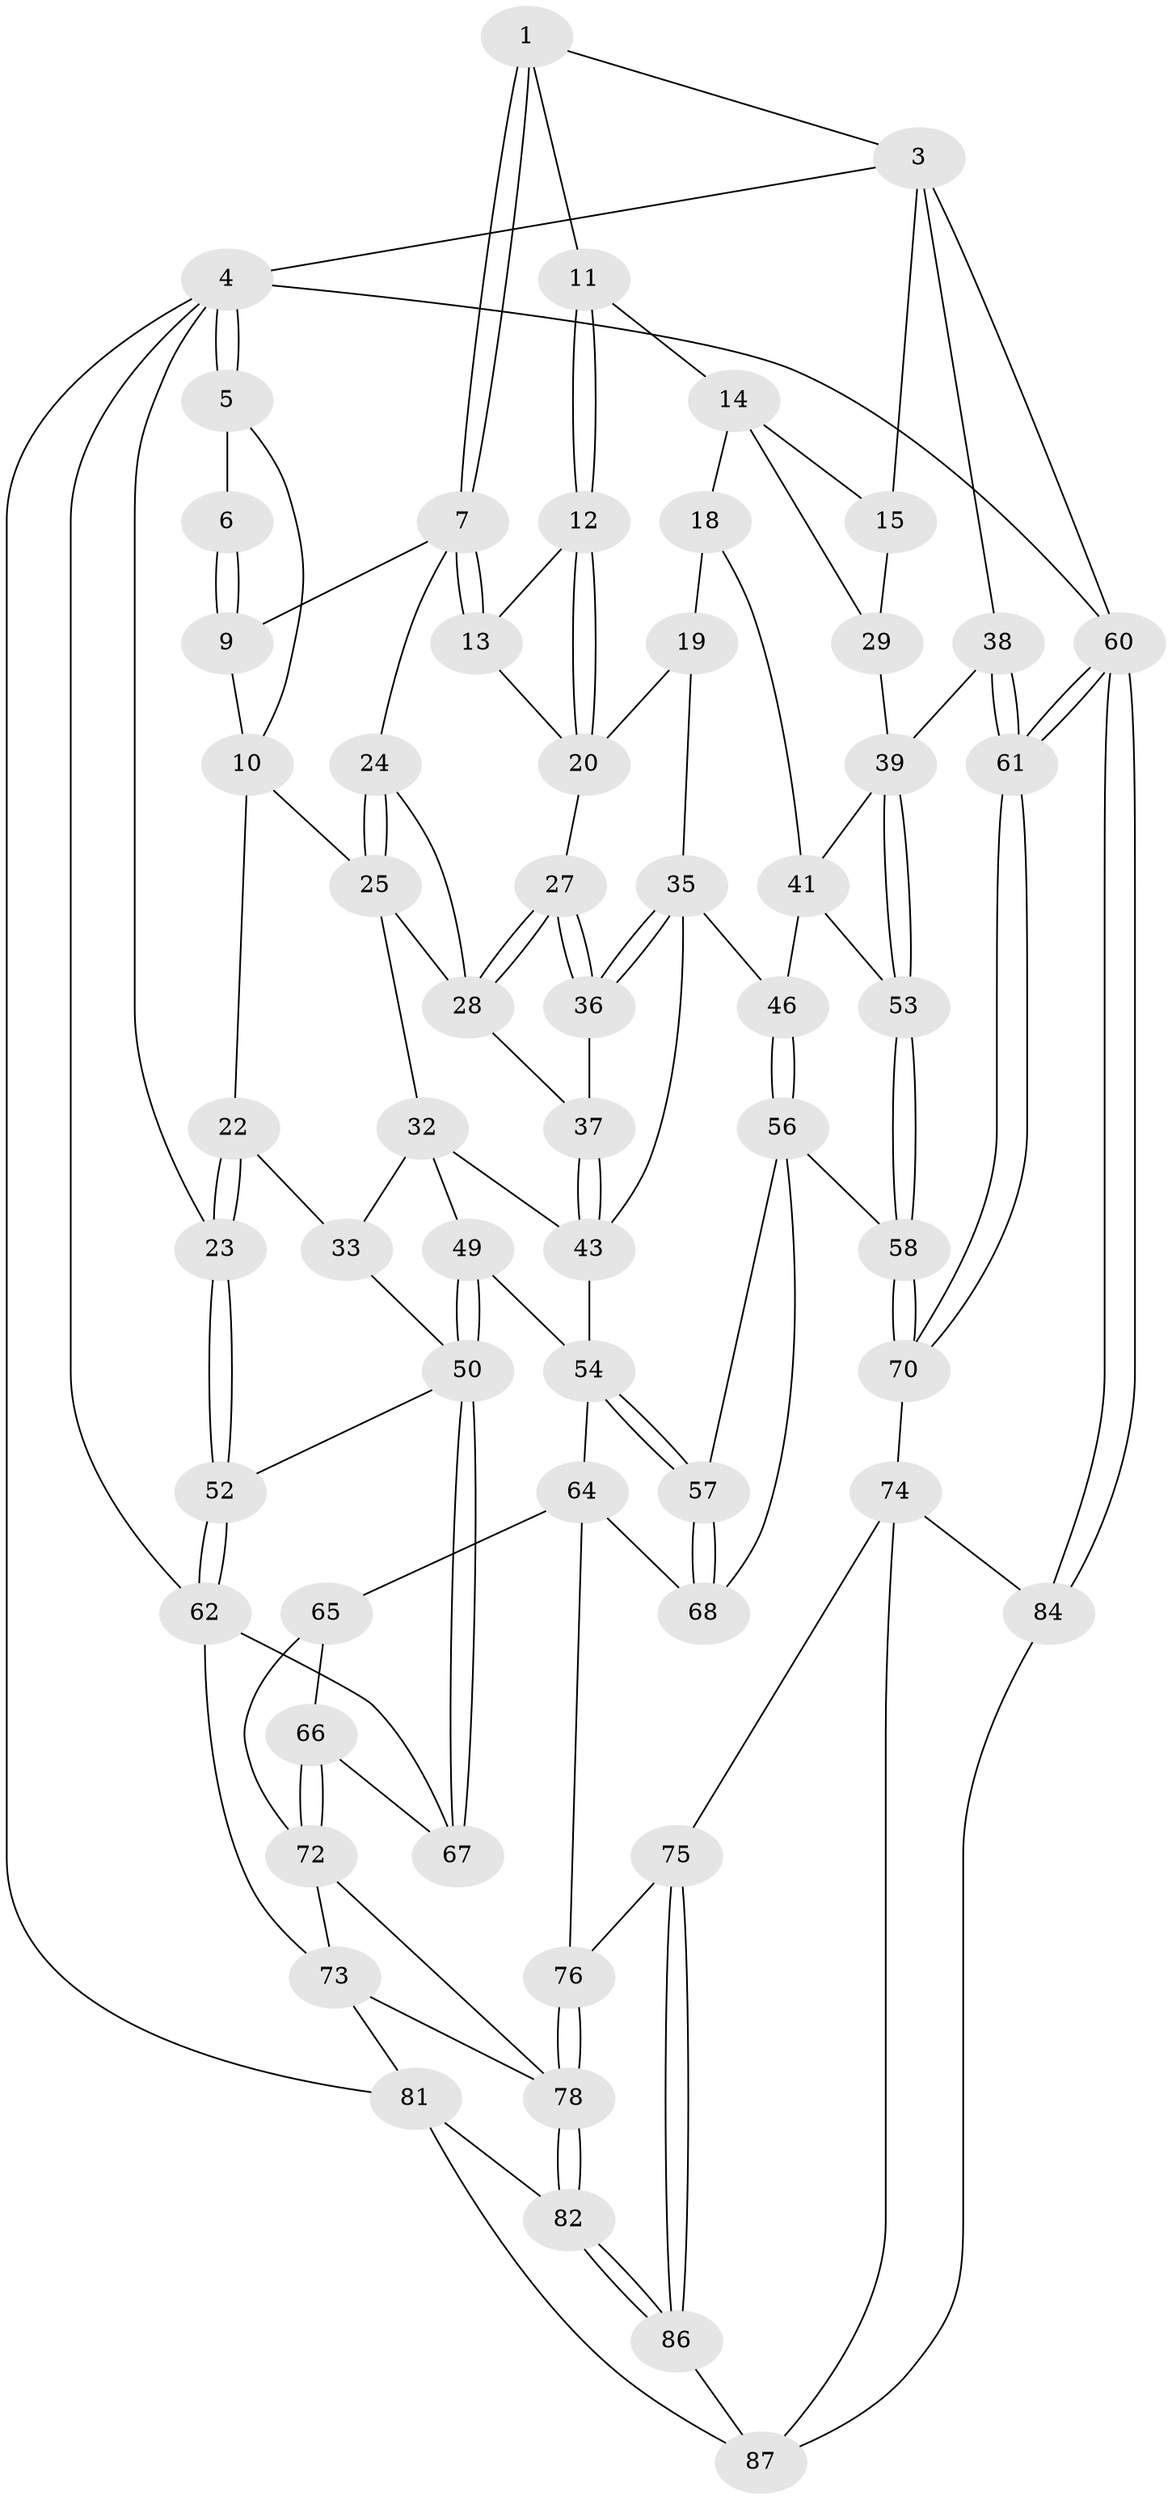 // original degree distribution, {3: 0.022727272727272728, 4: 0.2159090909090909, 5: 0.5681818181818182, 6: 0.19318181818181818}
// Generated by graph-tools (version 1.1) at 2025/11/02/27/25 16:11:53]
// undirected, 61 vertices, 136 edges
graph export_dot {
graph [start="1"]
  node [color=gray90,style=filled];
  1 [pos="+0.4381142208594362+0",super="+2"];
  3 [pos="+1+0",super="+16"];
  4 [pos="+0+0",super="+63"];
  5 [pos="+0+0"];
  6 [pos="+0.27516788047862056+0"];
  7 [pos="+0.3685193198745313+0.10778349648480498",super="+8"];
  9 [pos="+0.21020118715161218+0.045024548658109474"];
  10 [pos="+0.12256020479516765+0.09948628959047728",super="+21"];
  11 [pos="+0.6118207368625275+0"];
  12 [pos="+0.5182572312252017+0.1016488983111235"];
  13 [pos="+0.37401999388063234+0.11510200526839012"];
  14 [pos="+0.6416806198434701+0",super="+17"];
  15 [pos="+0.8404950673005155+0.12659585684466806"];
  18 [pos="+0.6801438416611205+0.21742930468133123",super="+42"];
  19 [pos="+0.5288785745482876+0.1989693106725446",super="+34"];
  20 [pos="+0.5223053380877741+0.19579801622423287",super="+26"];
  22 [pos="+0+0.22628171611343298"];
  23 [pos="+0+0.23132768217436592"];
  24 [pos="+0.26781922537939024+0.14574071607192524"];
  25 [pos="+0.17841952389017302+0.20578808340745786",super="+31"];
  27 [pos="+0.410903805297582+0.2361879513111715"];
  28 [pos="+0.2827042580245486+0.18477886629101328",super="+30"];
  29 [pos="+0.7937664973450766+0.20362117448095501"];
  32 [pos="+0.17139750201072818+0.32890301646178255",super="+44"];
  33 [pos="+0.13948415249879778+0.3404357016189458"];
  35 [pos="+0.5050995655732186+0.3903032271168345",super="+47"];
  36 [pos="+0.4074466807444475+0.24546942456601695"];
  37 [pos="+0.3474761574922909+0.28797534051508444"];
  38 [pos="+1+0.4018303830361481"];
  39 [pos="+1+0.40959908066516254",super="+40"];
  41 [pos="+0.675385213989326+0.34887486274636664",super="+45"];
  43 [pos="+0.31660528213090705+0.40157039153763113",super="+48"];
  46 [pos="+0.5781271144058396+0.45669871719192695"];
  49 [pos="+0.2310606691022072+0.5341197862525318"];
  50 [pos="+0.14250843409334926+0.5605054814810014",super="+51"];
  52 [pos="+0+0.4736333072575595"];
  53 [pos="+0.7913339937636877+0.5889865019648242"];
  54 [pos="+0.382242579339217+0.5799805990307613",super="+55"];
  56 [pos="+0.5252375843387749+0.5578850116098977",super="+59"];
  57 [pos="+0.47010156480187887+0.6272146788784916"];
  58 [pos="+0.7808682699923746+0.6460506742980211"];
  60 [pos="+1+1"];
  61 [pos="+1+0.9104875796267607"];
  62 [pos="+0+1",super="+71"];
  64 [pos="+0.31674397194893905+0.671252461857979",super="+69"];
  65 [pos="+0.2775043387076197+0.7322609417424083"];
  66 [pos="+0.15277811389053816+0.6750056052155311"];
  67 [pos="+0.13490730978689386+0.6567135456838532"];
  68 [pos="+0.4877414801997242+0.6954769787559587"];
  70 [pos="+0.7911328542961656+0.7413275584085925"];
  72 [pos="+0.16652301324385968+0.7839937522911289",super="+77"];
  73 [pos="+0.16096518473845042+0.7953432303360563",super="+80"];
  74 [pos="+0.776441563469069+0.7674915938596226",super="+85"];
  75 [pos="+0.5781233027596926+0.854223177516617"];
  76 [pos="+0.4792539110911692+0.8233617228226058"];
  78 [pos="+0.38176794135169917+0.8824593597406132",super="+79"];
  81 [pos="+0+1",super="+83"];
  82 [pos="+0.3478604465083462+1"];
  84 [pos="+0.9735888051896993+1"];
  86 [pos="+0.5964011163516959+0.9439648287977752"];
  87 [pos="+0.5982495888171797+0.9504462489173526",super="+88"];
  1 -- 7;
  1 -- 7;
  1 -- 3;
  1 -- 11;
  3 -- 4;
  3 -- 60;
  3 -- 38;
  3 -- 15;
  4 -- 5;
  4 -- 5;
  4 -- 23;
  4 -- 62;
  4 -- 81;
  4 -- 60;
  5 -- 6;
  5 -- 10;
  6 -- 9;
  6 -- 9;
  7 -- 13;
  7 -- 13;
  7 -- 24;
  7 -- 9;
  9 -- 10;
  10 -- 25;
  10 -- 22;
  11 -- 12;
  11 -- 12;
  11 -- 14;
  12 -- 13;
  12 -- 20;
  12 -- 20;
  13 -- 20;
  14 -- 15;
  14 -- 18;
  14 -- 29;
  15 -- 29;
  18 -- 19 [weight=2];
  18 -- 41;
  19 -- 20;
  19 -- 35;
  20 -- 27;
  22 -- 23;
  22 -- 23;
  22 -- 33;
  23 -- 52;
  23 -- 52;
  24 -- 25;
  24 -- 25;
  24 -- 28;
  25 -- 32;
  25 -- 28;
  27 -- 28;
  27 -- 28;
  27 -- 36;
  27 -- 36;
  28 -- 37;
  29 -- 39;
  32 -- 33;
  32 -- 49;
  32 -- 43;
  33 -- 50;
  35 -- 36;
  35 -- 36;
  35 -- 43;
  35 -- 46;
  36 -- 37;
  37 -- 43;
  37 -- 43;
  38 -- 39;
  38 -- 61;
  38 -- 61;
  39 -- 53;
  39 -- 53;
  39 -- 41;
  41 -- 53;
  41 -- 46;
  43 -- 54;
  46 -- 56;
  46 -- 56;
  49 -- 50;
  49 -- 50;
  49 -- 54;
  50 -- 67;
  50 -- 67;
  50 -- 52;
  52 -- 62;
  52 -- 62;
  53 -- 58;
  53 -- 58;
  54 -- 57;
  54 -- 57;
  54 -- 64;
  56 -- 57;
  56 -- 58;
  56 -- 68;
  57 -- 68;
  57 -- 68;
  58 -- 70;
  58 -- 70;
  60 -- 61;
  60 -- 61;
  60 -- 84;
  60 -- 84;
  61 -- 70;
  61 -- 70;
  62 -- 73;
  62 -- 67;
  64 -- 65;
  64 -- 68;
  64 -- 76;
  65 -- 66;
  65 -- 72;
  66 -- 67;
  66 -- 72;
  66 -- 72;
  70 -- 74;
  72 -- 73;
  72 -- 78;
  73 -- 81;
  73 -- 78;
  74 -- 75;
  74 -- 84;
  74 -- 87;
  75 -- 76;
  75 -- 86;
  75 -- 86;
  76 -- 78;
  76 -- 78;
  78 -- 82;
  78 -- 82;
  81 -- 82;
  81 -- 87;
  82 -- 86;
  82 -- 86;
  84 -- 87;
  86 -- 87;
}
